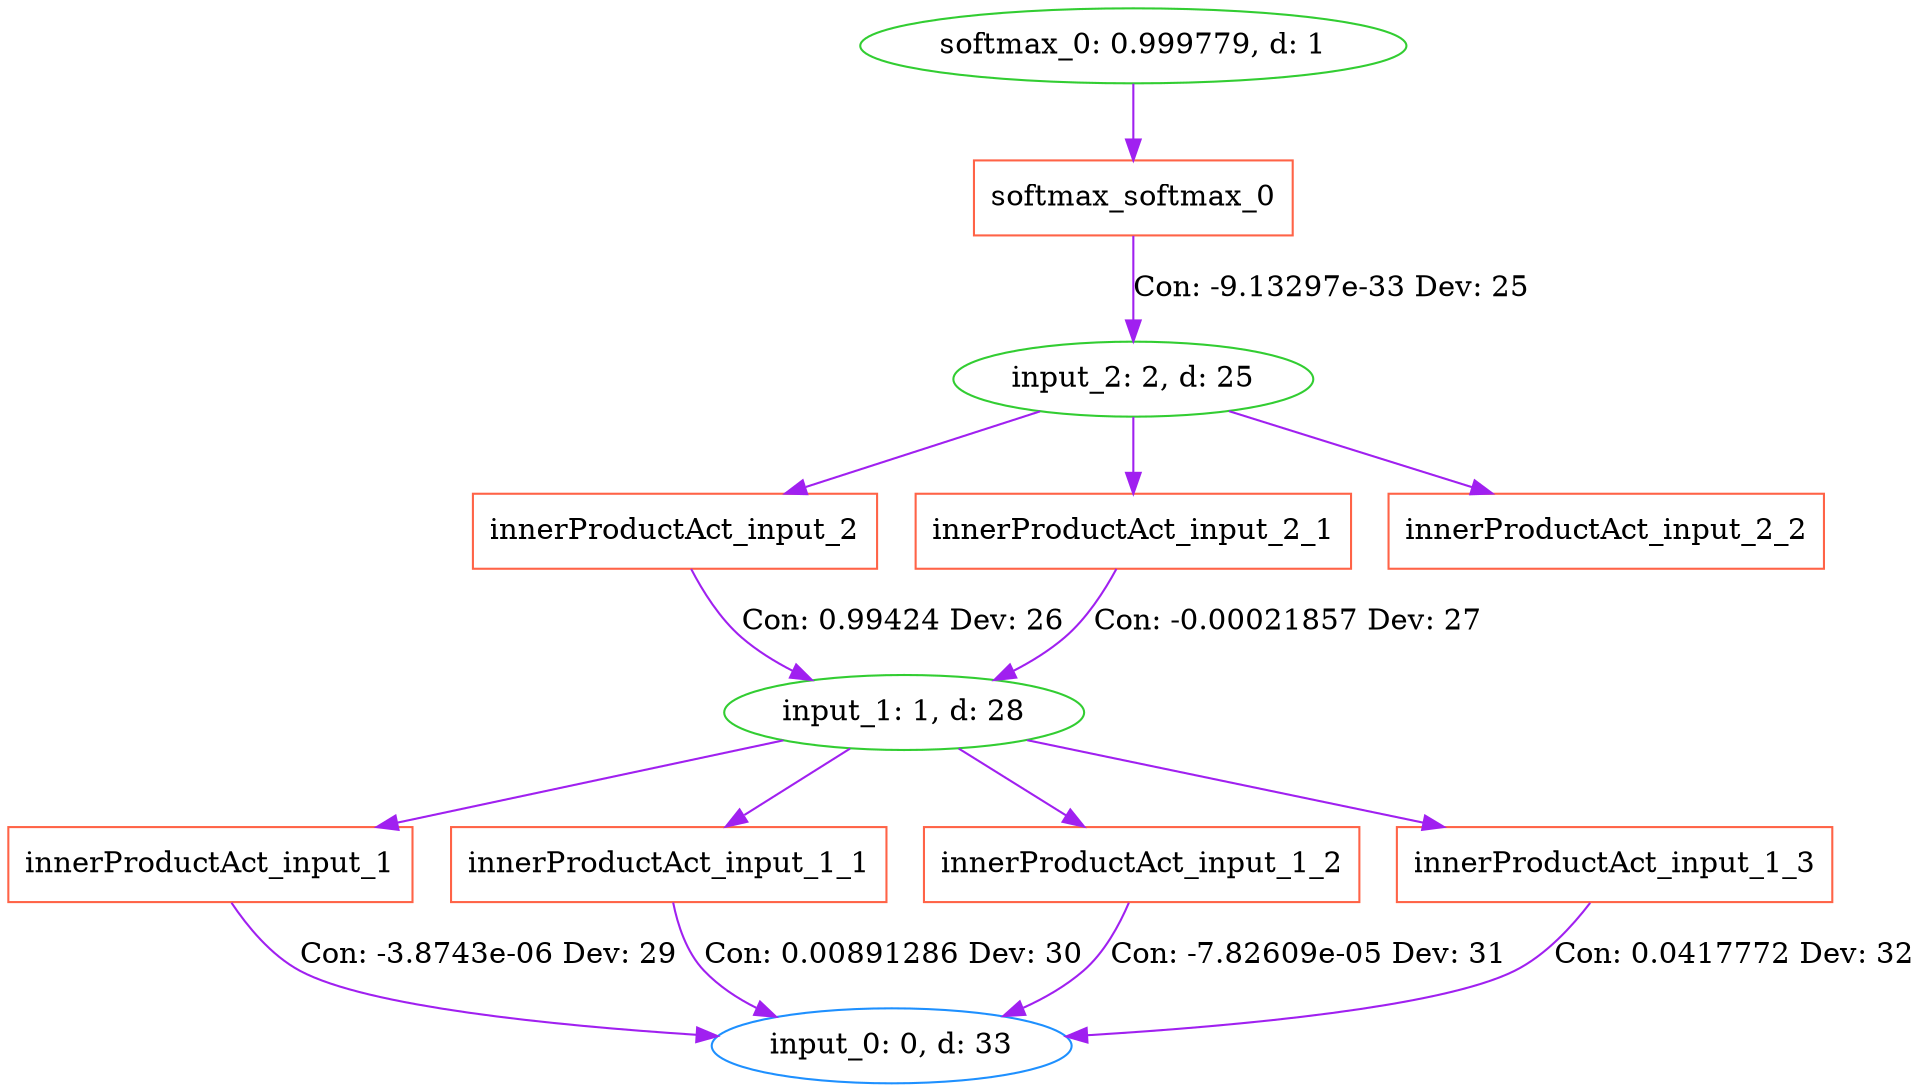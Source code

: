digraph G {
0 [label="softmax_0: 0.999779, d: 1", shape=oval, color=limegreen];
1 [label="softmax_softmax_0", shape=box, color=tomato];
2 [label="input_2: 2, d: 25", shape=oval, color=limegreen];
3 [label="innerProductAct_input_2", shape=box, color=tomato];
4 [label="input_1: 1, d: 28", shape=oval, color=limegreen];
5 [label="innerProductAct_input_1", shape=box, color=tomato];
6 [label="input_0: 0, d: 33", shape=oval, color=dodgerblue];
7 [label="innerProductAct_input_1_1", shape=box, color=tomato];
8 [label="innerProductAct_input_1_2", shape=box, color=tomato];
9 [label="innerProductAct_input_1_3", shape=box, color=tomato];
10 [label="innerProductAct_input_2_1", shape=box, color=tomato];
11 [label="innerProductAct_input_2_2", shape=box, color=tomato];
0->1  [color=purple]
 [label=""];
1->2  [color=purple]
 [label="Con: -9.13297e-33 Dev: 25"];
2->3  [color=purple]
 [label=""];
4->5  [color=purple]
 [label=""];
4->7  [color=purple]
 [label=""];
4->8  [color=purple]
 [label=""];
4->9  [color=purple]
 [label=""];
2->10  [color=purple]
 [label=""];
2->11  [color=purple]
 [label=""];
3->4  [color=purple]
 [label="Con: 0.99424 Dev: 26"];
5->6  [color=purple]
 [label="Con: -3.8743e-06 Dev: 29"];
7->6  [color=purple]
 [label="Con: 0.00891286 Dev: 30"];
8->6  [color=purple]
 [label="Con: -7.82609e-05 Dev: 31"];
9->6  [color=purple]
 [label="Con: 0.0417772 Dev: 32"];
10->4  [color=purple]
 [label="Con: -0.00021857 Dev: 27"];
}
